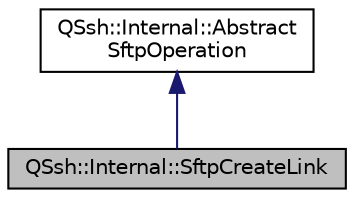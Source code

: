 digraph "QSsh::Internal::SftpCreateLink"
{
  edge [fontname="Helvetica",fontsize="10",labelfontname="Helvetica",labelfontsize="10"];
  node [fontname="Helvetica",fontsize="10",shape=record];
  Node2 [label="QSsh::Internal::SftpCreateLink",height=0.2,width=0.4,color="black", fillcolor="grey75", style="filled", fontcolor="black"];
  Node3 -> Node2 [dir="back",color="midnightblue",fontsize="10",style="solid",fontname="Helvetica"];
  Node3 [label="QSsh::Internal::Abstract\lSftpOperation",height=0.2,width=0.4,color="black", fillcolor="white", style="filled",URL="$struct_q_ssh_1_1_internal_1_1_abstract_sftp_operation.html"];
}
